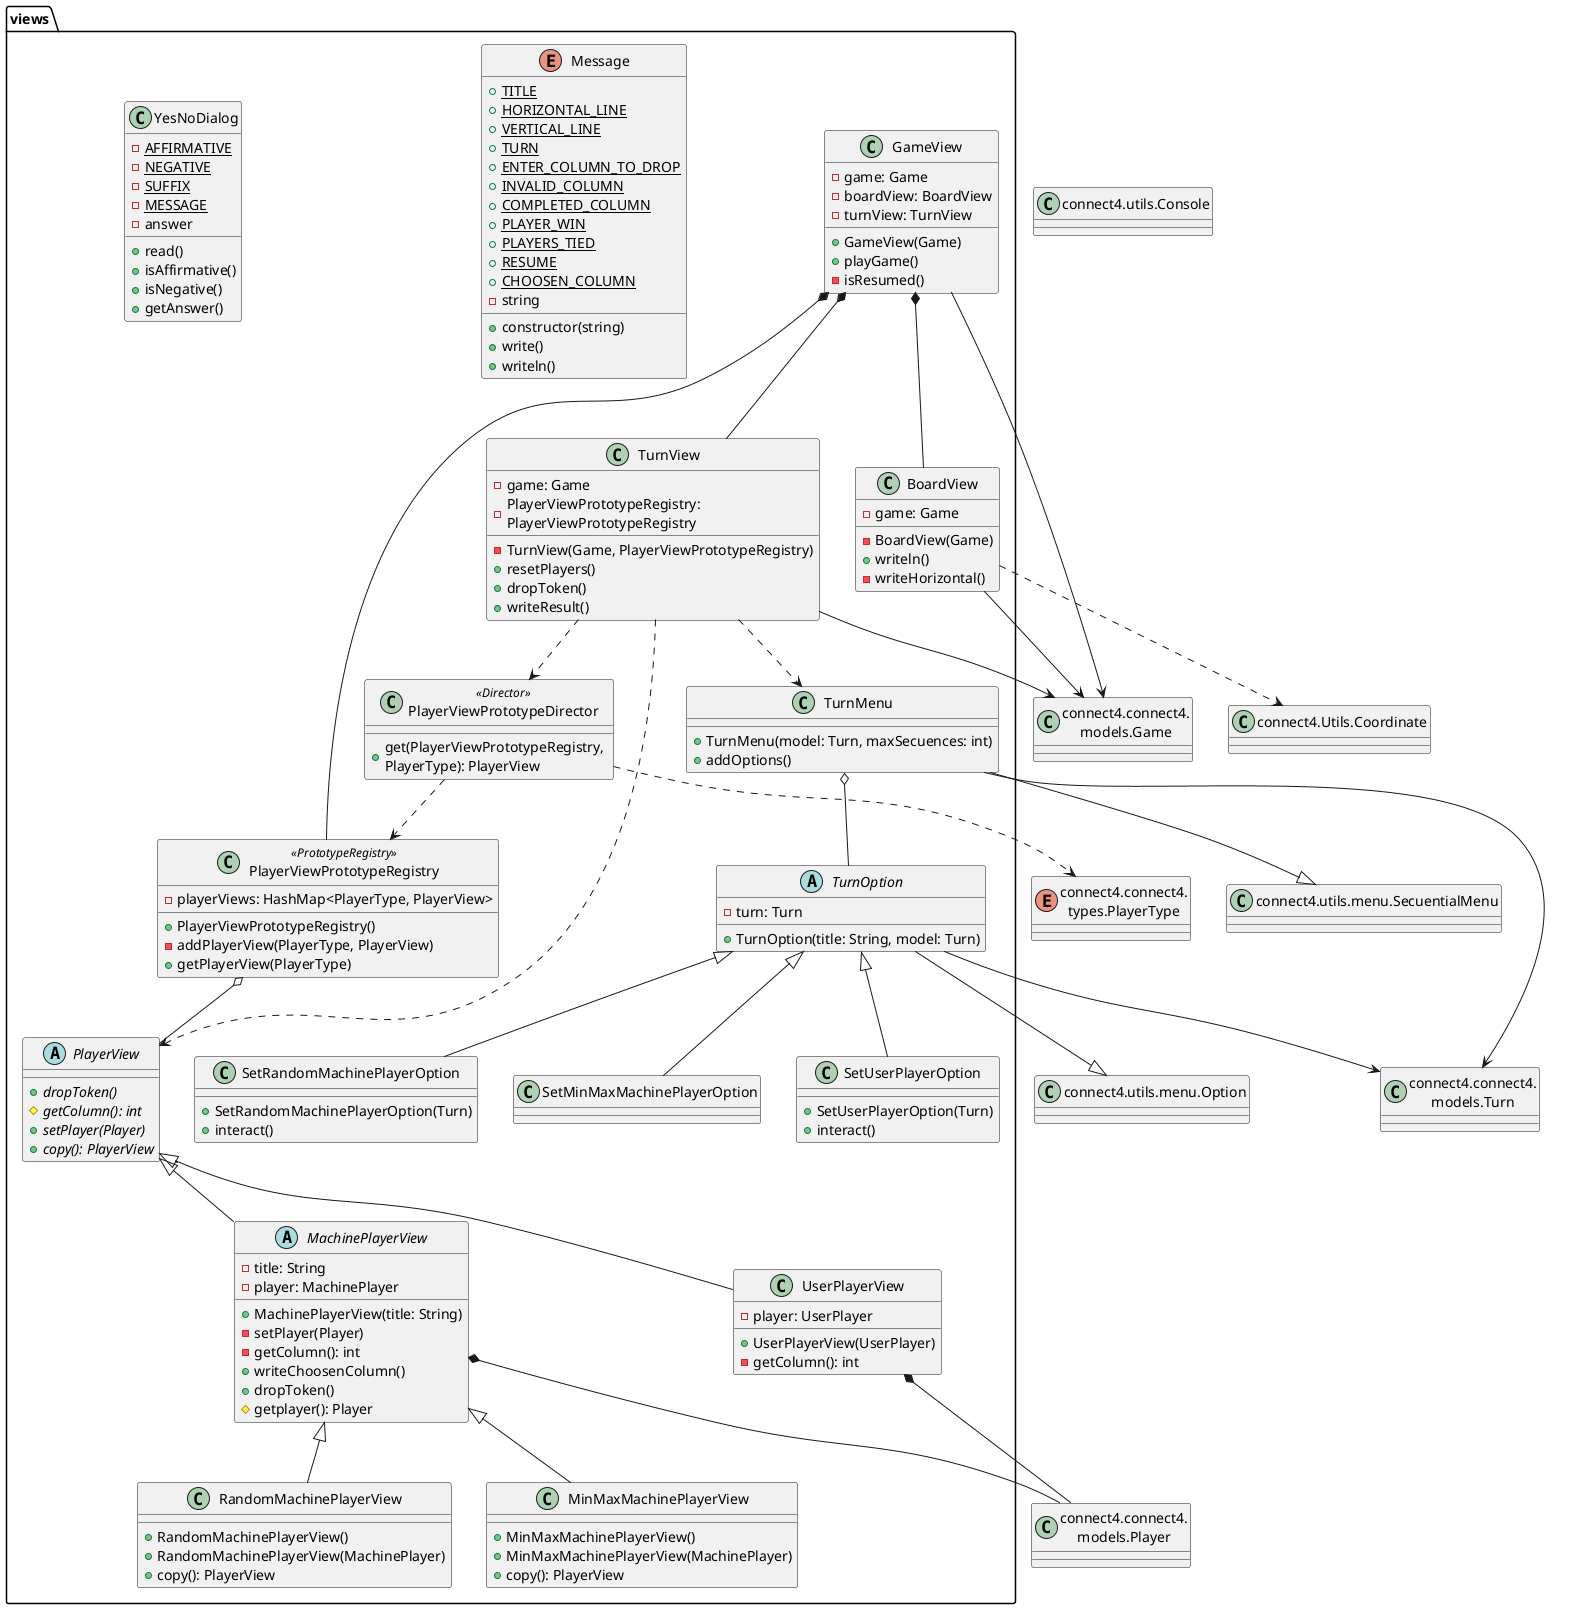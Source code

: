 @startuml connect4.connect4.views

class views.GameView
class views.BoardView
class views.TurnView
abstract class views.PlayerView
abstract class views.MachinePlayerView
class views.MinMaxMachinePlayerView
class views.RandomMachinePlayerView
class views.UserPlayerView
class views.TurnMenu
abstract class views.TurnOption
class views.SetRandomMachinePlayerOption
class views.SetMinMaxMachinePlayerOption
class views.SetUserPlayerOption
enum views.Message
class views.YesNoDialog
class views.PlayerViewPrototypeDirector <<Director>>
class views.PlayerViewPrototypeRegistry <<PrototypeRegistry>>

GameView *-- TurnView
GameView *-- BoardView
GameView *-- PlayerViewPrototypeRegistry
TurnView ..> PlayerView
PlayerView <|-- UserPlayerView
PlayerView <|-- MachinePlayerView
MachinePlayerView <|-- MinMaxMachinePlayerView
MachinePlayerView <|-- RandomMachinePlayerView
TurnOption <|-- SetRandomMachinePlayerOption
TurnOption <|-- SetMinMaxMachinePlayerOption
TurnOption <|-- SetUserPlayerOption
TurnView ..> TurnMenu
TurnMenu o-- TurnOption
TurnView ..> PlayerViewPrototypeDirector

PlayerViewPrototypeDirector ..> PlayerViewPrototypeRegistry
PlayerViewPrototypeRegistry o-- PlayerView



class Option as "connect4.utils.menu.Option"
class SecuentialMenu as "connect4.utils.menu.SecuentialMenu"
class Game as "connect4.connect4.\nmodels.Game"
class Turn as "connect4.connect4.\nmodels.Turn"
class Coordinate as "connect4.Utils.Coordinate"
class Console as "connect4.utils.Console"
class Player as "connect4.connect4.\nmodels.Player"
enum PlayerType as "connect4.connect4.\ntypes.PlayerType"

TurnOption --|> Option
TurnMenu --|> SecuentialMenu
BoardView --> Game
BoardView ..> Coordinate
GameView --> Game
MachinePlayerView *-- Player
UserPlayerView *-- Player
TurnView --> Game
TurnMenu --> Turn
TurnOption --> Turn
PlayerViewPrototypeDirector ..> PlayerType


GameView : -game: Game
GameView : -boardView: BoardView
GameView : -turnView: TurnView
GameView : +GameView(Game)
GameView : +playGame()
GameView : -isResumed()

TurnView : -game: Game
TurnView : -PlayerViewPrototypeRegistry: \nPlayerViewPrototypeRegistry
TurnView : -TurnView(Game, PlayerViewPrototypeRegistry)
TurnView : +resetPlayers()
TurnView : +dropToken()
TurnView : +writeResult()

BoardView : -game: Game
BoardView : -BoardView(Game)
BoardView : +writeln()
BoardView : -writeHorizontal()

PlayerViewPrototypeDirector : +get(PlayerViewPrototypeRegistry, \nPlayerType): PlayerView

PlayerViewPrototypeRegistry : -playerViews: HashMap<PlayerType, PlayerView>
PlayerViewPrototypeRegistry : +PlayerViewPrototypeRegistry()
PlayerViewPrototypeRegistry : -addPlayerView(PlayerType, PlayerView)
PlayerViewPrototypeRegistry : +getPlayerView(PlayerType)

PlayerView : +{abstract}dropToken()
PlayerView : {abstract} #getColumn(): int
PlayerView : +{abstract}setPlayer(Player)
PlayerView : +{abstract}copy(): PlayerView

MachinePlayerView : -title: String
MachinePlayerView : -player: MachinePlayer
MachinePlayerView : +MachinePlayerView(title: String)
MachinePlayerView : -setPlayer(Player)
MachinePlayerView : -getColumn(): int
MachinePlayerView : +writeChoosenColumn()
MachinePlayerView : +dropToken()
MachinePlayerView : #getplayer(): Player

MinMaxMachinePlayerView : +MinMaxMachinePlayerView()
MinMaxMachinePlayerView : +MinMaxMachinePlayerView(MachinePlayer)
MinMaxMachinePlayerView : +copy(): PlayerView

RandomMachinePlayerView : +RandomMachinePlayerView()
RandomMachinePlayerView : +RandomMachinePlayerView(MachinePlayer)
RandomMachinePlayerView : +copy(): PlayerView

UserPlayerView : -player: UserPlayer
UserPlayerView : +UserPlayerView(UserPlayer)
UserPlayerView : -getColumn(): int

Message : {static} +TITLE
Message : {static} +HORIZONTAL_LINE
Message : {static} +VERTICAL_LINE
Message : {static} +TURN
Message : {static} +ENTER_COLUMN_TO_DROP
Message : {static} +INVALID_COLUMN
Message : {static} +COMPLETED_COLUMN
Message : {static} +PLAYER_WIN
Message : {static} +PLAYERS_TIED
Message : {static} +RESUME
Message : {static} +CHOOSEN_COLUMN
Message : -string
Message : +constructor(string)
Message : +write()
Message : +writeln()


YesNoDialog : {static} -AFFIRMATIVE
YesNoDialog : {static} -NEGATIVE
YesNoDialog : {static} -SUFFIX
YesNoDialog : {static} -MESSAGE
YesNoDialog : -answer
YesNoDialog : +read()
YesNoDialog : +isAffirmative()
YesNoDialog : +isNegative()
YesNoDialog : +getAnswer()

TurnMenu : +TurnMenu(model: Turn, maxSecuences: int)
TurnMenu : +addOptions()

TurnOption : -turn: Turn
TurnOption : +TurnOption(title: String, model: Turn)

SetRandomMachinePlayerOption : +SetRandomMachinePlayerOption(Turn)
SetRandomMachinePlayerOption : +interact()

SetUserPlayerOption : +SetUserPlayerOption(Turn)
SetUserPlayerOption : +interact()


@enduml